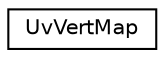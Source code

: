 digraph G
{
  edge [fontname="Helvetica",fontsize="10",labelfontname="Helvetica",labelfontsize="10"];
  node [fontname="Helvetica",fontsize="10",shape=record];
  rankdir=LR;
  Node1 [label="UvVertMap",height=0.2,width=0.4,color="black", fillcolor="white", style="filled",URL="$dd/de5/structUvVertMap.html"];
}
